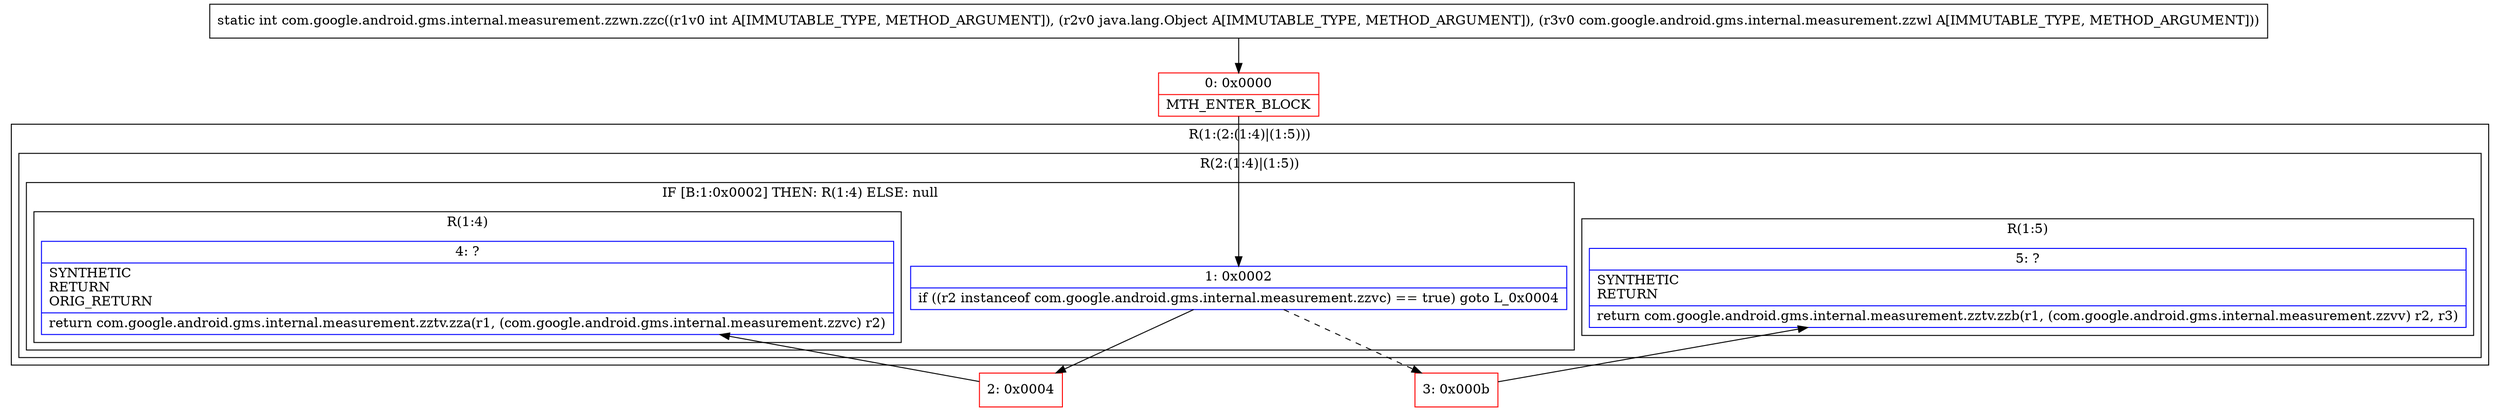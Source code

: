 digraph "CFG forcom.google.android.gms.internal.measurement.zzwn.zzc(ILjava\/lang\/Object;Lcom\/google\/android\/gms\/internal\/measurement\/zzwl;)I" {
subgraph cluster_Region_327385625 {
label = "R(1:(2:(1:4)|(1:5)))";
node [shape=record,color=blue];
subgraph cluster_Region_1517679567 {
label = "R(2:(1:4)|(1:5))";
node [shape=record,color=blue];
subgraph cluster_IfRegion_1310408068 {
label = "IF [B:1:0x0002] THEN: R(1:4) ELSE: null";
node [shape=record,color=blue];
Node_1 [shape=record,label="{1\:\ 0x0002|if ((r2 instanceof com.google.android.gms.internal.measurement.zzvc) == true) goto L_0x0004\l}"];
subgraph cluster_Region_1416623125 {
label = "R(1:4)";
node [shape=record,color=blue];
Node_4 [shape=record,label="{4\:\ ?|SYNTHETIC\lRETURN\lORIG_RETURN\l|return com.google.android.gms.internal.measurement.zztv.zza(r1, (com.google.android.gms.internal.measurement.zzvc) r2)\l}"];
}
}
subgraph cluster_Region_1542662091 {
label = "R(1:5)";
node [shape=record,color=blue];
Node_5 [shape=record,label="{5\:\ ?|SYNTHETIC\lRETURN\l|return com.google.android.gms.internal.measurement.zztv.zzb(r1, (com.google.android.gms.internal.measurement.zzvv) r2, r3)\l}"];
}
}
}
Node_0 [shape=record,color=red,label="{0\:\ 0x0000|MTH_ENTER_BLOCK\l}"];
Node_2 [shape=record,color=red,label="{2\:\ 0x0004}"];
Node_3 [shape=record,color=red,label="{3\:\ 0x000b}"];
MethodNode[shape=record,label="{static int com.google.android.gms.internal.measurement.zzwn.zzc((r1v0 int A[IMMUTABLE_TYPE, METHOD_ARGUMENT]), (r2v0 java.lang.Object A[IMMUTABLE_TYPE, METHOD_ARGUMENT]), (r3v0 com.google.android.gms.internal.measurement.zzwl A[IMMUTABLE_TYPE, METHOD_ARGUMENT])) }"];
MethodNode -> Node_0;
Node_1 -> Node_2;
Node_1 -> Node_3[style=dashed];
Node_0 -> Node_1;
Node_2 -> Node_4;
Node_3 -> Node_5;
}

